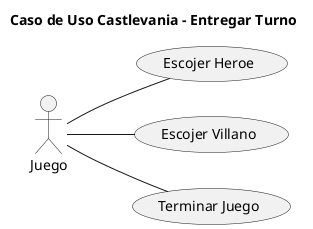 @startuml

title Caso de Uso Castlevania - Entregar Turno

left to right direction

actor Juego as user

usecase "Escojer Heroe" as h
usecase "Escojer Villano" as v    
usecase "Terminar Juego" as f

user -- h : ""
user -- v : ""
user -- f : ""

@enduml
